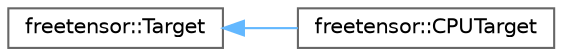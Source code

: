 digraph "Graphical Class Hierarchy"
{
 // LATEX_PDF_SIZE
  bgcolor="transparent";
  edge [fontname=Helvetica,fontsize=10,labelfontname=Helvetica,labelfontsize=10];
  node [fontname=Helvetica,fontsize=10,shape=box,height=0.2,width=0.4];
  rankdir="LR";
  Node0 [label="freetensor::Target",height=0.2,width=0.4,color="grey40", fillcolor="white", style="filled",URL="$classfreetensor_1_1Target.html",tooltip=" "];
  Node0 -> Node1 [dir="back",color="steelblue1",style="solid"];
  Node1 [label="freetensor::CPUTarget",height=0.2,width=0.4,color="grey40", fillcolor="white", style="filled",URL="$classfreetensor_1_1CPUTarget.html",tooltip=" "];
}
